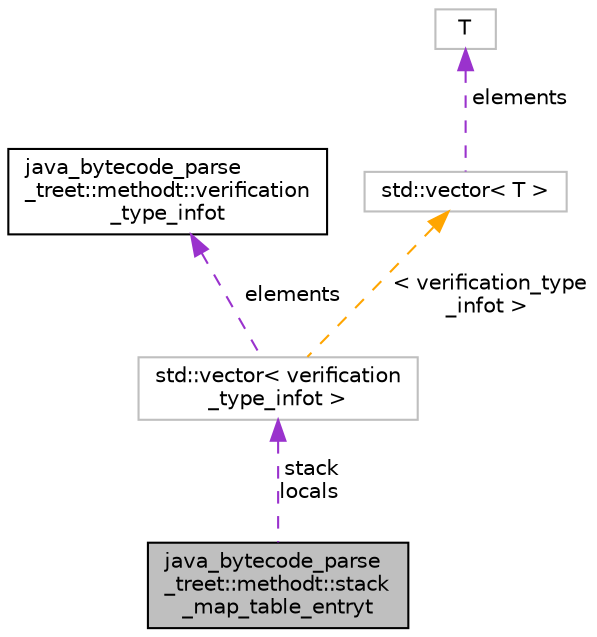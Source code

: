 digraph "java_bytecode_parse_treet::methodt::stack_map_table_entryt"
{
 // LATEX_PDF_SIZE
  bgcolor="transparent";
  edge [fontname="Helvetica",fontsize="10",labelfontname="Helvetica",labelfontsize="10"];
  node [fontname="Helvetica",fontsize="10",shape=record];
  Node1 [label="java_bytecode_parse\l_treet::methodt::stack\l_map_table_entryt",height=0.2,width=0.4,color="black", fillcolor="grey75", style="filled", fontcolor="black",tooltip=" "];
  Node2 -> Node1 [dir="back",color="darkorchid3",fontsize="10",style="dashed",label=" stack\nlocals" ,fontname="Helvetica"];
  Node2 [label="std::vector\< verification\l_type_infot \>",height=0.2,width=0.4,color="grey75",tooltip=" "];
  Node3 -> Node2 [dir="back",color="darkorchid3",fontsize="10",style="dashed",label=" elements" ,fontname="Helvetica"];
  Node3 [label="java_bytecode_parse\l_treet::methodt::verification\l_type_infot",height=0.2,width=0.4,color="black",URL="$structjava__bytecode__parse__treet_1_1methodt_1_1verification__type__infot.html",tooltip=" "];
  Node4 -> Node2 [dir="back",color="orange",fontsize="10",style="dashed",label=" \< verification_type\l_infot \>" ,fontname="Helvetica"];
  Node4 [label="std::vector\< T \>",height=0.2,width=0.4,color="grey75",tooltip="STL class."];
  Node5 -> Node4 [dir="back",color="darkorchid3",fontsize="10",style="dashed",label=" elements" ,fontname="Helvetica"];
  Node5 [label="T",height=0.2,width=0.4,color="grey75",tooltip=" "];
}
